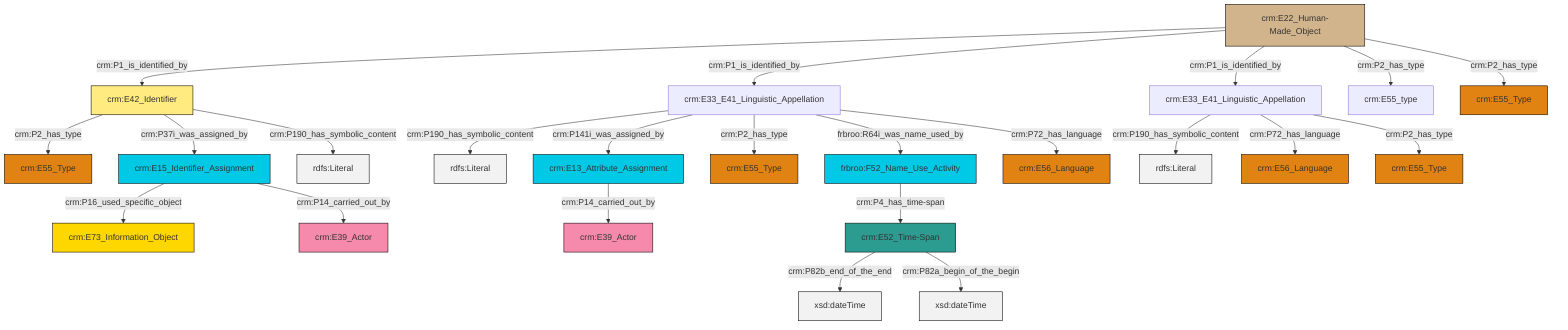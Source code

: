 graph TD
classDef Literal fill:#f2f2f2,stroke:#000000;
classDef CRM_Entity fill:#FFFFFF,stroke:#000000;
classDef Temporal_Entity fill:#00C9E6, stroke:#000000;
classDef Type fill:#E18312, stroke:#000000;
classDef Time-Span fill:#2C9C91, stroke:#000000;
classDef Appellation fill:#FFEB7F, stroke:#000000;
classDef Place fill:#008836, stroke:#000000;
classDef Persistent_Item fill:#B266B2, stroke:#000000;
classDef Conceptual_Object fill:#FFD700, stroke:#000000;
classDef Physical_Thing fill:#D2B48C, stroke:#000000;
classDef Actor fill:#f58aad, stroke:#000000;
classDef PC_Classes fill:#4ce600, stroke:#000000;
classDef Multi fill:#cccccc,stroke:#000000;

0["crm:E42_Identifier"]:::Appellation -->|crm:P2_has_type| 1["crm:E55_Type"]:::Type
0["crm:E42_Identifier"]:::Appellation -->|crm:P37i_was_assigned_by| 2["crm:E15_Identifier_Assignment"]:::Temporal_Entity
2["crm:E15_Identifier_Assignment"]:::Temporal_Entity -->|crm:P16_used_specific_object| 5["crm:E73_Information_Object"]:::Conceptual_Object
8["crm:E22_Human-Made_Object"]:::Physical_Thing -->|crm:P1_is_identified_by| 0["crm:E42_Identifier"]:::Appellation
0["crm:E42_Identifier"]:::Appellation -->|crm:P190_has_symbolic_content| 15[rdfs:Literal]:::Literal
17["crm:E33_E41_Linguistic_Appellation"]:::Default -->|crm:P190_has_symbolic_content| 18[rdfs:Literal]:::Literal
17["crm:E33_E41_Linguistic_Appellation"]:::Default -->|crm:P141i_was_assigned_by| 19["crm:E13_Attribute_Assignment"]:::Temporal_Entity
2["crm:E15_Identifier_Assignment"]:::Temporal_Entity -->|crm:P14_carried_out_by| 20["crm:E39_Actor"]:::Actor
8["crm:E22_Human-Made_Object"]:::Physical_Thing -->|crm:P1_is_identified_by| 17["crm:E33_E41_Linguistic_Appellation"]:::Default
23["crm:E33_E41_Linguistic_Appellation"]:::Default -->|crm:P190_has_symbolic_content| 24[rdfs:Literal]:::Literal
8["crm:E22_Human-Made_Object"]:::Physical_Thing -->|crm:P1_is_identified_by| 23["crm:E33_E41_Linguistic_Appellation"]:::Default
17["crm:E33_E41_Linguistic_Appellation"]:::Default -->|crm:P2_has_type| 10["crm:E55_Type"]:::Type
19["crm:E13_Attribute_Assignment"]:::Temporal_Entity -->|crm:P14_carried_out_by| 21["crm:E39_Actor"]:::Actor
23["crm:E33_E41_Linguistic_Appellation"]:::Default -->|crm:P72_has_language| 28["crm:E56_Language"]:::Type
8["crm:E22_Human-Made_Object"]:::Physical_Thing -->|crm:P2_has_type| 29["crm:E55_type"]:::Default
23["crm:E33_E41_Linguistic_Appellation"]:::Default -->|crm:P2_has_type| 13["crm:E55_Type"]:::Type
17["crm:E33_E41_Linguistic_Appellation"]:::Default -->|frbroo:R64i_was_name_used_by| 3["frbroo:F52_Name_Use_Activity"]:::Temporal_Entity
6["crm:E52_Time-Span"]:::Time-Span -->|crm:P82b_end_of_the_end| 33[xsd:dateTime]:::Literal
17["crm:E33_E41_Linguistic_Appellation"]:::Default -->|crm:P72_has_language| 26["crm:E56_Language"]:::Type
8["crm:E22_Human-Made_Object"]:::Physical_Thing -->|crm:P2_has_type| 37["crm:E55_Type"]:::Type
3["frbroo:F52_Name_Use_Activity"]:::Temporal_Entity -->|crm:P4_has_time-span| 6["crm:E52_Time-Span"]:::Time-Span
6["crm:E52_Time-Span"]:::Time-Span -->|crm:P82a_begin_of_the_begin| 41[xsd:dateTime]:::Literal